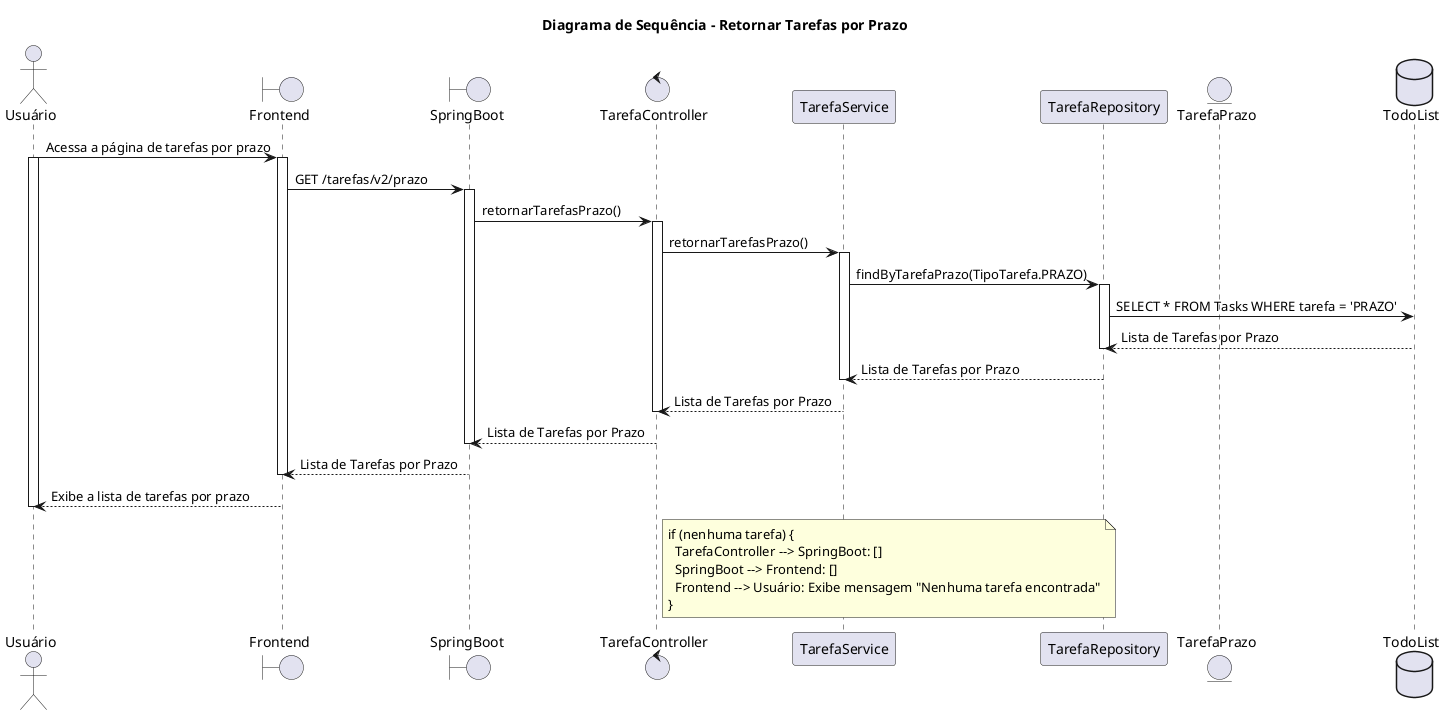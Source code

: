 @startuml
title Diagrama de Sequência - Retornar Tarefas por Prazo

actor Usuário
Boundary Frontend
Boundary SpringBoot
Control TarefaController
Participant TarefaService
Participant TarefaRepository
Entity TarefaPrazo
Database TodoList

Usuário -> Frontend: Acessa a página de tarefas por prazo
activate Usuário
activate Frontend

Frontend -> SpringBoot: GET /tarefas/v2/prazo
activate SpringBoot

SpringBoot -> TarefaController: retornarTarefasPrazo()
activate TarefaController

TarefaController -> TarefaService: retornarTarefasPrazo()
activate TarefaService

TarefaService -> TarefaRepository: findByTarefaPrazo(TipoTarefa.PRAZO)
activate TarefaRepository

TarefaRepository -> TodoList: SELECT * FROM Tasks WHERE tarefa = 'PRAZO'
TodoList --> TarefaRepository: Lista de Tarefas por Prazo
deactivate TarefaRepository

TarefaRepository --> TarefaService: Lista de Tarefas por Prazo
deactivate TarefaService

TarefaService --> TarefaController: Lista de Tarefas por Prazo
deactivate TarefaController

TarefaController --> SpringBoot: Lista de Tarefas por Prazo
deactivate SpringBoot

SpringBoot --> Frontend: Lista de Tarefas por Prazo
deactivate Frontend

Frontend --> Usuário: Exibe a lista de tarefas por prazo
deactivate Usuário

note right of TarefaController
if (nenhuma tarefa) {
  TarefaController --> SpringBoot: []
  SpringBoot --> Frontend: []
  Frontend --> Usuário: Exibe mensagem "Nenhuma tarefa encontrada"
}
end note
@enduml
